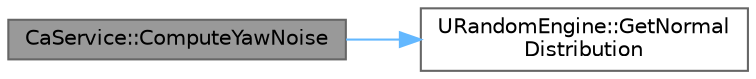 digraph "CaService::ComputeYawNoise"
{
 // INTERACTIVE_SVG=YES
 // LATEX_PDF_SIZE
  bgcolor="transparent";
  edge [fontname=Helvetica,fontsize=10,labelfontname=Helvetica,labelfontsize=10];
  node [fontname=Helvetica,fontsize=10,shape=box,height=0.2,width=0.4];
  rankdir="LR";
  Node1 [id="Node000001",label="CaService::ComputeYawNoise",height=0.2,width=0.4,color="gray40", fillcolor="grey60", style="filled", fontcolor="black",tooltip=" "];
  Node1 -> Node2 [id="edge1_Node000001_Node000002",color="steelblue1",style="solid",tooltip=" "];
  Node2 [id="Node000002",label="URandomEngine::GetNormal\lDistribution",height=0.2,width=0.4,color="grey40", fillcolor="white", style="filled",URL="$d2/d4b/classURandomEngine.html#a794f6be8c1517dba34b61f2b753cb4d3",tooltip=" "];
}
